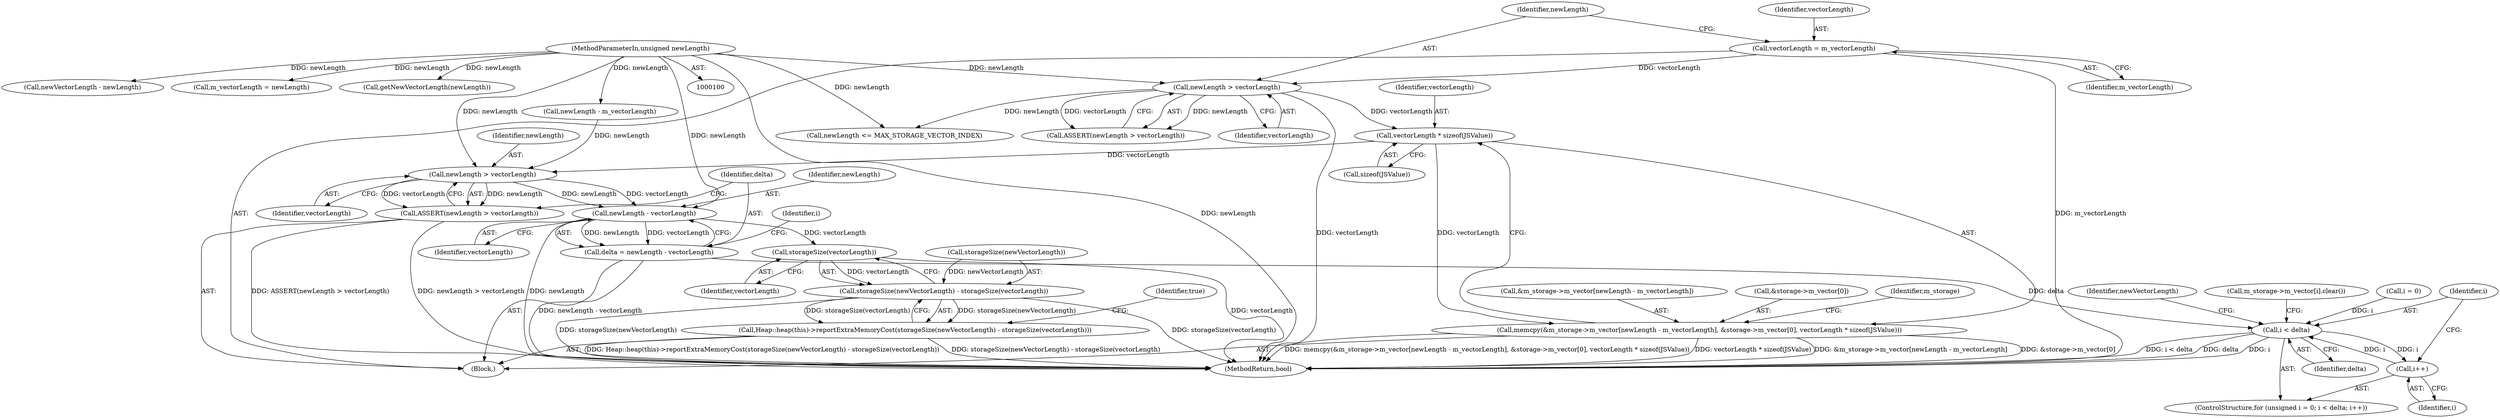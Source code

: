 digraph "0_Chrome_0c4225d1e9b23e7071bbf47ada310a9a7e5661a3@API" {
"1000170" [label="(Call,vectorLength * sizeof(JSValue))"];
"1000112" [label="(Call,newLength > vectorLength)"];
"1000101" [label="(MethodParameterIn,unsigned newLength)"];
"1000108" [label="(Call,vectorLength = m_vectorLength)"];
"1000155" [label="(Call,memcpy(&m_storage->m_vector[newLength - m_vectorLength], &storage->m_vector[0], vectorLength * sizeof(JSValue)))"];
"1000187" [label="(Call,newLength > vectorLength)"];
"1000186" [label="(Call,ASSERT(newLength > vectorLength))"];
"1000193" [label="(Call,newLength - vectorLength)"];
"1000191" [label="(Call,delta = newLength - vectorLength)"];
"1000201" [label="(Call,i < delta)"];
"1000204" [label="(Call,i++)"];
"1000211" [label="(Call,storageSize(vectorLength))"];
"1000208" [label="(Call,storageSize(newVectorLength) - storageSize(vectorLength))"];
"1000207" [label="(Call,Heap::heap(this)->reportExtraMemoryCost(storageSize(newVectorLength) - storageSize(vectorLength)))"];
"1000193" [label="(Call,newLength - vectorLength)"];
"1000195" [label="(Identifier,vectorLength)"];
"1000206" [label="(Call,m_storage->m_vector[i].clear())"];
"1000204" [label="(Call,i++)"];
"1000208" [label="(Call,storageSize(newVectorLength) - storageSize(vectorLength))"];
"1000110" [label="(Identifier,m_vectorLength)"];
"1000211" [label="(Call,storageSize(vectorLength))"];
"1000187" [label="(Call,newLength > vectorLength)"];
"1000179" [label="(Call,m_vectorLength = newLength)"];
"1000172" [label="(Call,sizeof(JSValue))"];
"1000114" [label="(Identifier,vectorLength)"];
"1000113" [label="(Identifier,newLength)"];
"1000201" [label="(Call,i < delta)"];
"1000112" [label="(Call,newLength > vectorLength)"];
"1000164" [label="(Call,&storage->m_vector[0])"];
"1000196" [label="(ControlStructure,for (unsigned i = 0; i < delta; i++))"];
"1000171" [label="(Identifier,vectorLength)"];
"1000202" [label="(Identifier,i)"];
"1000122" [label="(Call,getNewVectorLength(newLength))"];
"1000116" [label="(Call,newLength <= MAX_STORAGE_VECTOR_INDEX)"];
"1000194" [label="(Identifier,newLength)"];
"1000215" [label="(MethodReturn,bool)"];
"1000176" [label="(Identifier,m_storage)"];
"1000101" [label="(MethodParameterIn,unsigned newLength)"];
"1000161" [label="(Call,newLength - m_vectorLength)"];
"1000198" [label="(Call,i = 0)"];
"1000199" [label="(Identifier,i)"];
"1000205" [label="(Identifier,i)"];
"1000156" [label="(Call,&m_storage->m_vector[newLength - m_vectorLength])"];
"1000111" [label="(Call,ASSERT(newLength > vectorLength))"];
"1000209" [label="(Call,storageSize(newVectorLength))"];
"1000102" [label="(Block,)"];
"1000214" [label="(Identifier,true)"];
"1000212" [label="(Identifier,vectorLength)"];
"1000188" [label="(Identifier,newLength)"];
"1000210" [label="(Identifier,newVectorLength)"];
"1000139" [label="(Call,newVectorLength - newLength)"];
"1000109" [label="(Identifier,vectorLength)"];
"1000155" [label="(Call,memcpy(&m_storage->m_vector[newLength - m_vectorLength], &storage->m_vector[0], vectorLength * sizeof(JSValue)))"];
"1000108" [label="(Call,vectorLength = m_vectorLength)"];
"1000203" [label="(Identifier,delta)"];
"1000189" [label="(Identifier,vectorLength)"];
"1000191" [label="(Call,delta = newLength - vectorLength)"];
"1000170" [label="(Call,vectorLength * sizeof(JSValue))"];
"1000186" [label="(Call,ASSERT(newLength > vectorLength))"];
"1000192" [label="(Identifier,delta)"];
"1000207" [label="(Call,Heap::heap(this)->reportExtraMemoryCost(storageSize(newVectorLength) - storageSize(vectorLength)))"];
"1000170" -> "1000155"  [label="AST: "];
"1000170" -> "1000172"  [label="CFG: "];
"1000171" -> "1000170"  [label="AST: "];
"1000172" -> "1000170"  [label="AST: "];
"1000155" -> "1000170"  [label="CFG: "];
"1000170" -> "1000155"  [label="DDG: vectorLength"];
"1000112" -> "1000170"  [label="DDG: vectorLength"];
"1000170" -> "1000187"  [label="DDG: vectorLength"];
"1000112" -> "1000111"  [label="AST: "];
"1000112" -> "1000114"  [label="CFG: "];
"1000113" -> "1000112"  [label="AST: "];
"1000114" -> "1000112"  [label="AST: "];
"1000111" -> "1000112"  [label="CFG: "];
"1000112" -> "1000215"  [label="DDG: vectorLength"];
"1000112" -> "1000111"  [label="DDG: newLength"];
"1000112" -> "1000111"  [label="DDG: vectorLength"];
"1000101" -> "1000112"  [label="DDG: newLength"];
"1000108" -> "1000112"  [label="DDG: vectorLength"];
"1000112" -> "1000116"  [label="DDG: newLength"];
"1000101" -> "1000100"  [label="AST: "];
"1000101" -> "1000215"  [label="DDG: newLength"];
"1000101" -> "1000116"  [label="DDG: newLength"];
"1000101" -> "1000122"  [label="DDG: newLength"];
"1000101" -> "1000139"  [label="DDG: newLength"];
"1000101" -> "1000161"  [label="DDG: newLength"];
"1000101" -> "1000179"  [label="DDG: newLength"];
"1000101" -> "1000187"  [label="DDG: newLength"];
"1000101" -> "1000193"  [label="DDG: newLength"];
"1000108" -> "1000102"  [label="AST: "];
"1000108" -> "1000110"  [label="CFG: "];
"1000109" -> "1000108"  [label="AST: "];
"1000110" -> "1000108"  [label="AST: "];
"1000113" -> "1000108"  [label="CFG: "];
"1000108" -> "1000215"  [label="DDG: m_vectorLength"];
"1000155" -> "1000102"  [label="AST: "];
"1000156" -> "1000155"  [label="AST: "];
"1000164" -> "1000155"  [label="AST: "];
"1000176" -> "1000155"  [label="CFG: "];
"1000155" -> "1000215"  [label="DDG: &storage->m_vector[0]"];
"1000155" -> "1000215"  [label="DDG: memcpy(&m_storage->m_vector[newLength - m_vectorLength], &storage->m_vector[0], vectorLength * sizeof(JSValue))"];
"1000155" -> "1000215"  [label="DDG: vectorLength * sizeof(JSValue)"];
"1000155" -> "1000215"  [label="DDG: &m_storage->m_vector[newLength - m_vectorLength]"];
"1000187" -> "1000186"  [label="AST: "];
"1000187" -> "1000189"  [label="CFG: "];
"1000188" -> "1000187"  [label="AST: "];
"1000189" -> "1000187"  [label="AST: "];
"1000186" -> "1000187"  [label="CFG: "];
"1000187" -> "1000186"  [label="DDG: newLength"];
"1000187" -> "1000186"  [label="DDG: vectorLength"];
"1000161" -> "1000187"  [label="DDG: newLength"];
"1000187" -> "1000193"  [label="DDG: newLength"];
"1000187" -> "1000193"  [label="DDG: vectorLength"];
"1000186" -> "1000102"  [label="AST: "];
"1000192" -> "1000186"  [label="CFG: "];
"1000186" -> "1000215"  [label="DDG: ASSERT(newLength > vectorLength)"];
"1000186" -> "1000215"  [label="DDG: newLength > vectorLength"];
"1000193" -> "1000191"  [label="AST: "];
"1000193" -> "1000195"  [label="CFG: "];
"1000194" -> "1000193"  [label="AST: "];
"1000195" -> "1000193"  [label="AST: "];
"1000191" -> "1000193"  [label="CFG: "];
"1000193" -> "1000215"  [label="DDG: newLength"];
"1000193" -> "1000191"  [label="DDG: newLength"];
"1000193" -> "1000191"  [label="DDG: vectorLength"];
"1000193" -> "1000211"  [label="DDG: vectorLength"];
"1000191" -> "1000102"  [label="AST: "];
"1000192" -> "1000191"  [label="AST: "];
"1000199" -> "1000191"  [label="CFG: "];
"1000191" -> "1000215"  [label="DDG: newLength - vectorLength"];
"1000191" -> "1000201"  [label="DDG: delta"];
"1000201" -> "1000196"  [label="AST: "];
"1000201" -> "1000203"  [label="CFG: "];
"1000202" -> "1000201"  [label="AST: "];
"1000203" -> "1000201"  [label="AST: "];
"1000206" -> "1000201"  [label="CFG: "];
"1000210" -> "1000201"  [label="CFG: "];
"1000201" -> "1000215"  [label="DDG: i < delta"];
"1000201" -> "1000215"  [label="DDG: delta"];
"1000201" -> "1000215"  [label="DDG: i"];
"1000198" -> "1000201"  [label="DDG: i"];
"1000204" -> "1000201"  [label="DDG: i"];
"1000201" -> "1000204"  [label="DDG: i"];
"1000204" -> "1000196"  [label="AST: "];
"1000204" -> "1000205"  [label="CFG: "];
"1000205" -> "1000204"  [label="AST: "];
"1000202" -> "1000204"  [label="CFG: "];
"1000211" -> "1000208"  [label="AST: "];
"1000211" -> "1000212"  [label="CFG: "];
"1000212" -> "1000211"  [label="AST: "];
"1000208" -> "1000211"  [label="CFG: "];
"1000211" -> "1000215"  [label="DDG: vectorLength"];
"1000211" -> "1000208"  [label="DDG: vectorLength"];
"1000208" -> "1000207"  [label="AST: "];
"1000209" -> "1000208"  [label="AST: "];
"1000207" -> "1000208"  [label="CFG: "];
"1000208" -> "1000215"  [label="DDG: storageSize(newVectorLength)"];
"1000208" -> "1000215"  [label="DDG: storageSize(vectorLength)"];
"1000208" -> "1000207"  [label="DDG: storageSize(newVectorLength)"];
"1000208" -> "1000207"  [label="DDG: storageSize(vectorLength)"];
"1000209" -> "1000208"  [label="DDG: newVectorLength"];
"1000207" -> "1000102"  [label="AST: "];
"1000214" -> "1000207"  [label="CFG: "];
"1000207" -> "1000215"  [label="DDG: storageSize(newVectorLength) - storageSize(vectorLength)"];
"1000207" -> "1000215"  [label="DDG: Heap::heap(this)->reportExtraMemoryCost(storageSize(newVectorLength) - storageSize(vectorLength))"];
}
